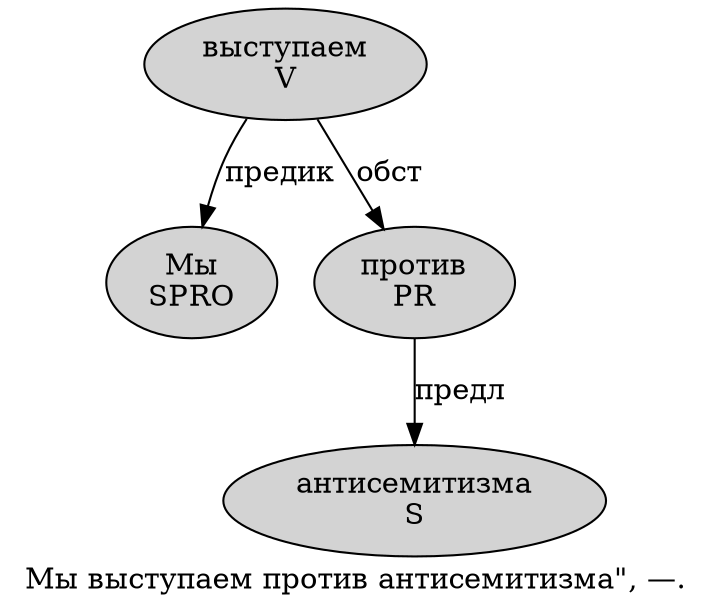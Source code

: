digraph SENTENCE_1396 {
	graph [label="Мы выступаем против антисемитизма\", —."]
	node [style=filled]
		0 [label="Мы
SPRO" color="" fillcolor=lightgray penwidth=1 shape=ellipse]
		1 [label="выступаем
V" color="" fillcolor=lightgray penwidth=1 shape=ellipse]
		2 [label="против
PR" color="" fillcolor=lightgray penwidth=1 shape=ellipse]
		3 [label="антисемитизма
S" color="" fillcolor=lightgray penwidth=1 shape=ellipse]
			2 -> 3 [label="предл"]
			1 -> 0 [label="предик"]
			1 -> 2 [label="обст"]
}